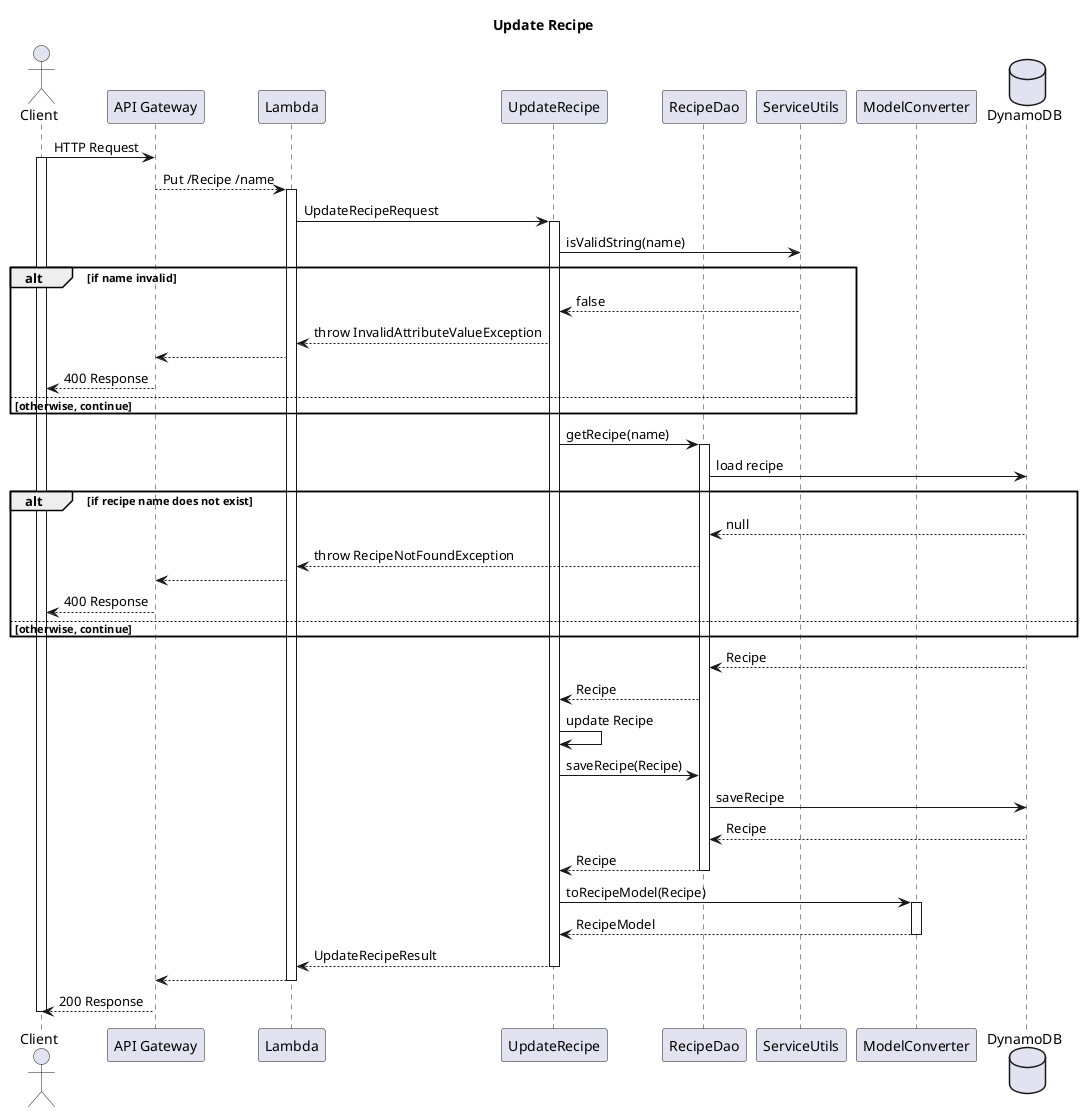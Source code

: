 @startuml
title Update Recipe

actor Client
participant "API Gateway" as APIGateway
participant Lambda
participant UpdateRecipe
participant RecipeDao
participant ServiceUtils
participant ModelConverter
database DynamoDB


Client -> APIGateway: HTTP Request
activate Client
APIGateway --> Lambda : Put /Recipe /name
activate Lambda

Lambda -> UpdateRecipe : UpdateRecipeRequest
activate UpdateRecipe

UpdateRecipe -> ServiceUtils : isValidString(name)

alt if name invalid
    UpdateRecipe <-- ServiceUtils : false
    Lambda <-- UpdateRecipe : throw InvalidAttributeValueException
    APIGateway <-- Lambda
    Client <-- APIGateway : 400 Response
else otherwise, continue
end

UpdateRecipe -> RecipeDao : getRecipe(name)
activate RecipeDao

RecipeDao -> DynamoDB : load recipe

alt if recipe name does not exist
    RecipeDao <-- DynamoDB : null
    Lambda <-- RecipeDao : throw RecipeNotFoundException
    APIGateway <-- Lambda
    Client <-- APIGateway : 400 Response
else otherwise, continue
end

RecipeDao <-- DynamoDB : Recipe
UpdateRecipe <-- RecipeDao : Recipe
UpdateRecipe -> UpdateRecipe : update Recipe
UpdateRecipe -> RecipeDao : saveRecipe(Recipe)
RecipeDao -> DynamoDB : saveRecipe

RecipeDao <-- DynamoDB : Recipe
UpdateRecipe <-- RecipeDao : Recipe
deactivate RecipeDao
UpdateRecipe -> ModelConverter : toRecipeModel(Recipe)
activate ModelConverter
UpdateRecipe <-- ModelConverter : RecipeModel

deactivate ModelConverter


Lambda <-- UpdateRecipe : UpdateRecipeResult
deactivate UpdateRecipe
APIGateway <-- Lambda


deactivate Lambda
Client <-- APIGateway : 200 Response
deactivate Client
@enduml